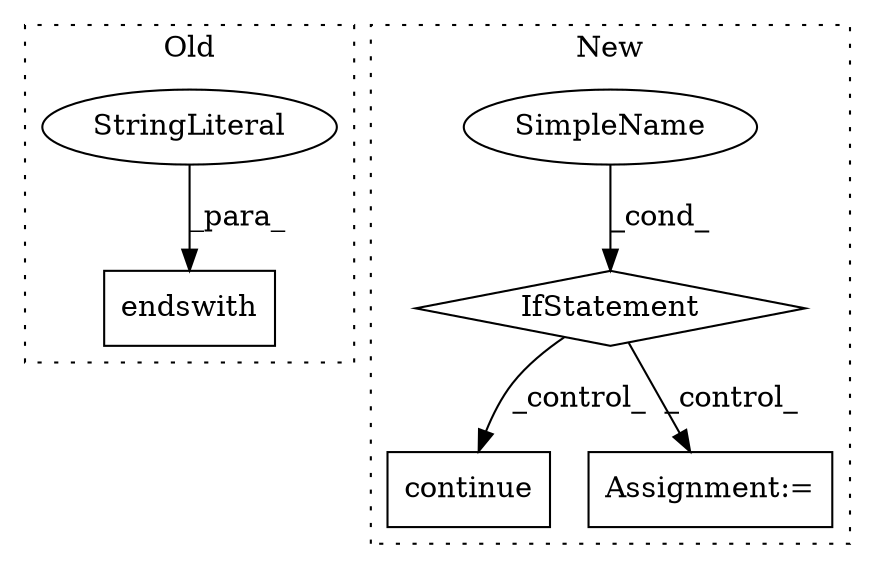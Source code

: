 digraph G {
subgraph cluster0 {
1 [label="endswith" a="32" s="9952,9965" l="9,1" shape="box"];
5 [label="StringLiteral" a="45" s="9961" l="4" shape="ellipse"];
label = "Old";
style="dotted";
}
subgraph cluster1 {
2 [label="continue" a="18" s="8893" l="9" shape="box"];
3 [label="IfStatement" a="25" s="8753,8775" l="4,2" shape="diamond"];
4 [label="SimpleName" a="42" s="" l="" shape="ellipse"];
6 [label="Assignment:=" a="7" s="8929" l="1" shape="box"];
label = "New";
style="dotted";
}
3 -> 6 [label="_control_"];
3 -> 2 [label="_control_"];
4 -> 3 [label="_cond_"];
5 -> 1 [label="_para_"];
}